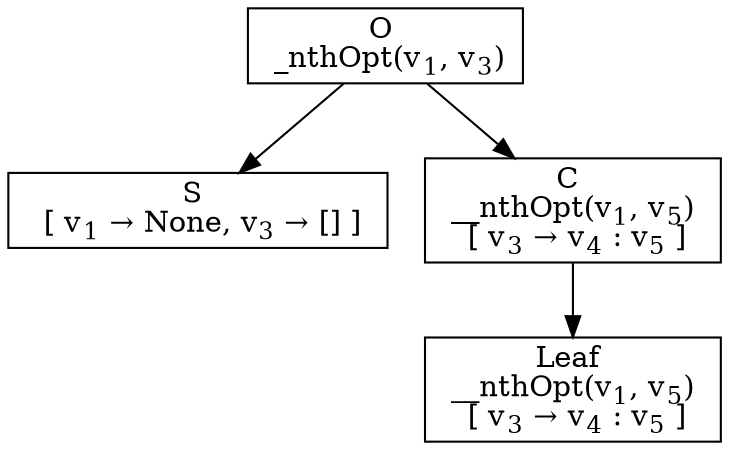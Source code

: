 digraph {
    graph [rankdir=TB
          ,bgcolor=transparent];
    node [shape=box
         ,fillcolor=white
         ,style=filled];
    0 [label=<O <BR/> _nthOpt(v<SUB>1</SUB>, v<SUB>3</SUB>)>];
    1 [label=<S <BR/>  [ v<SUB>1</SUB> &rarr; None, v<SUB>3</SUB> &rarr; [] ] >];
    2 [label=<C <BR/> __nthOpt(v<SUB>1</SUB>, v<SUB>5</SUB>) <BR/>  [ v<SUB>3</SUB> &rarr; v<SUB>4</SUB> : v<SUB>5</SUB> ] >];
    3 [label=<Leaf <BR/> __nthOpt(v<SUB>1</SUB>, v<SUB>5</SUB>) <BR/>  [ v<SUB>3</SUB> &rarr; v<SUB>4</SUB> : v<SUB>5</SUB> ] >];
    0 -> 1 [label=""];
    0 -> 2 [label=""];
    2 -> 3 [label=""];
}